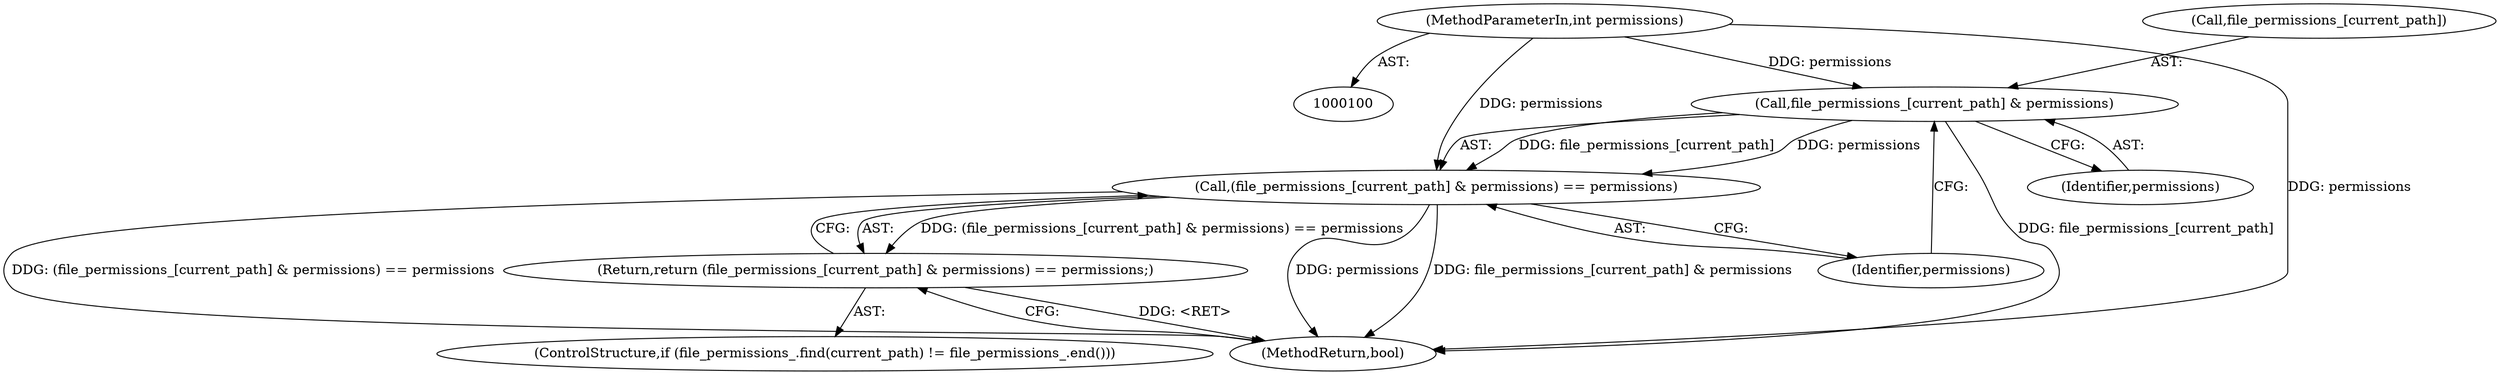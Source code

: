 digraph "1_Chrome_8083841913b8eb8018ae52f67c923f0b3d66c466@array" {
"1000121" [label="(Call,file_permissions_[current_path] & permissions)"];
"1000102" [label="(MethodParameterIn,int permissions)"];
"1000120" [label="(Call,(file_permissions_[current_path] & permissions) == permissions)"];
"1000119" [label="(Return,return (file_permissions_[current_path] & permissions) == permissions;)"];
"1000102" [label="(MethodParameterIn,int permissions)"];
"1000126" [label="(Identifier,permissions)"];
"1000120" [label="(Call,(file_permissions_[current_path] & permissions) == permissions)"];
"1000125" [label="(Identifier,permissions)"];
"1000135" [label="(MethodReturn,bool)"];
"1000121" [label="(Call,file_permissions_[current_path] & permissions)"];
"1000119" [label="(Return,return (file_permissions_[current_path] & permissions) == permissions;)"];
"1000114" [label="(ControlStructure,if (file_permissions_.find(current_path) != file_permissions_.end()))"];
"1000122" [label="(Call,file_permissions_[current_path])"];
"1000121" -> "1000120"  [label="AST: "];
"1000121" -> "1000125"  [label="CFG: "];
"1000122" -> "1000121"  [label="AST: "];
"1000125" -> "1000121"  [label="AST: "];
"1000126" -> "1000121"  [label="CFG: "];
"1000121" -> "1000135"  [label="DDG: file_permissions_[current_path]"];
"1000121" -> "1000120"  [label="DDG: file_permissions_[current_path]"];
"1000121" -> "1000120"  [label="DDG: permissions"];
"1000102" -> "1000121"  [label="DDG: permissions"];
"1000102" -> "1000100"  [label="AST: "];
"1000102" -> "1000135"  [label="DDG: permissions"];
"1000102" -> "1000120"  [label="DDG: permissions"];
"1000120" -> "1000119"  [label="AST: "];
"1000120" -> "1000126"  [label="CFG: "];
"1000126" -> "1000120"  [label="AST: "];
"1000119" -> "1000120"  [label="CFG: "];
"1000120" -> "1000135"  [label="DDG: permissions"];
"1000120" -> "1000135"  [label="DDG: file_permissions_[current_path] & permissions"];
"1000120" -> "1000135"  [label="DDG: (file_permissions_[current_path] & permissions) == permissions"];
"1000120" -> "1000119"  [label="DDG: (file_permissions_[current_path] & permissions) == permissions"];
"1000119" -> "1000114"  [label="AST: "];
"1000135" -> "1000119"  [label="CFG: "];
"1000119" -> "1000135"  [label="DDG: <RET>"];
}
